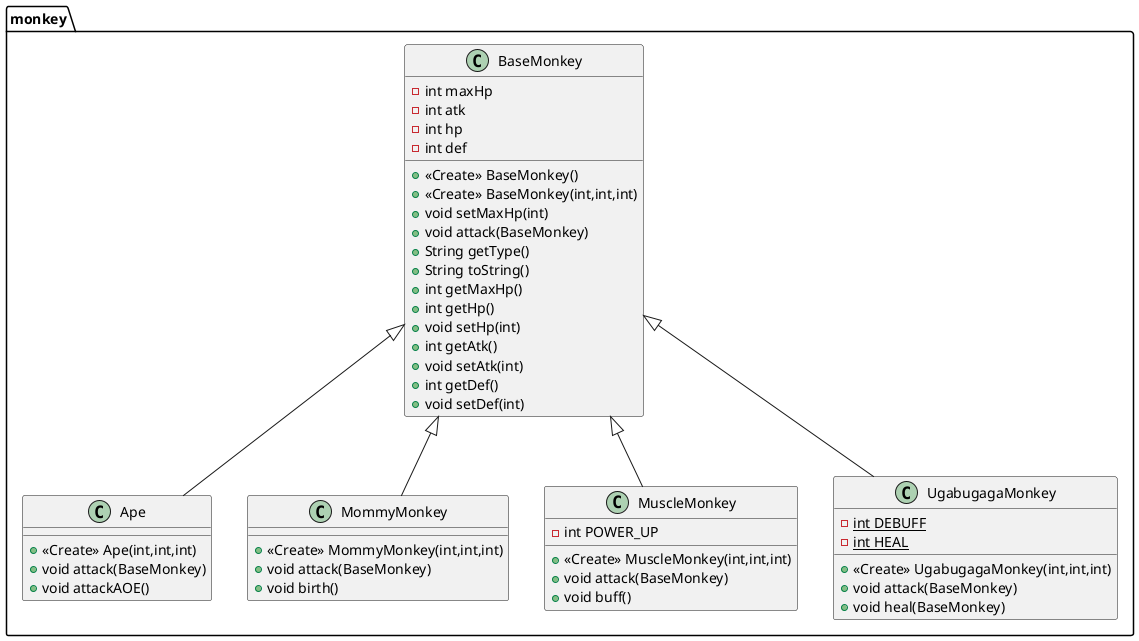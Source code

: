 @startuml
class monkey.Ape {
+ <<Create>> Ape(int,int,int)
+ void attack(BaseMonkey)
+ void attackAOE()
}
class monkey.MommyMonkey {
+ <<Create>> MommyMonkey(int,int,int)
+ void attack(BaseMonkey)
+ void birth()
}
class monkey.BaseMonkey {
- int maxHp
- int atk
- int hp
- int def
+ <<Create>> BaseMonkey()
+ <<Create>> BaseMonkey(int,int,int)
+ void setMaxHp(int)
+ void attack(BaseMonkey)
+ String getType()
+ String toString()
+ int getMaxHp()
+ int getHp()
+ void setHp(int)
+ int getAtk()
+ void setAtk(int)
+ int getDef()
+ void setDef(int)
}
class monkey.MuscleMonkey {
- int POWER_UP
+ <<Create>> MuscleMonkey(int,int,int)
+ void attack(BaseMonkey)
+ void buff()
}
class monkey.UgabugagaMonkey {
- {static} int DEBUFF
- {static} int HEAL
+ <<Create>> UgabugagaMonkey(int,int,int)
+ void attack(BaseMonkey)
+ void heal(BaseMonkey)
}


monkey.BaseMonkey <|-- monkey.Ape
monkey.BaseMonkey <|-- monkey.MommyMonkey
monkey.BaseMonkey <|-- monkey.MuscleMonkey
monkey.BaseMonkey <|-- monkey.UgabugagaMonkey
@enduml